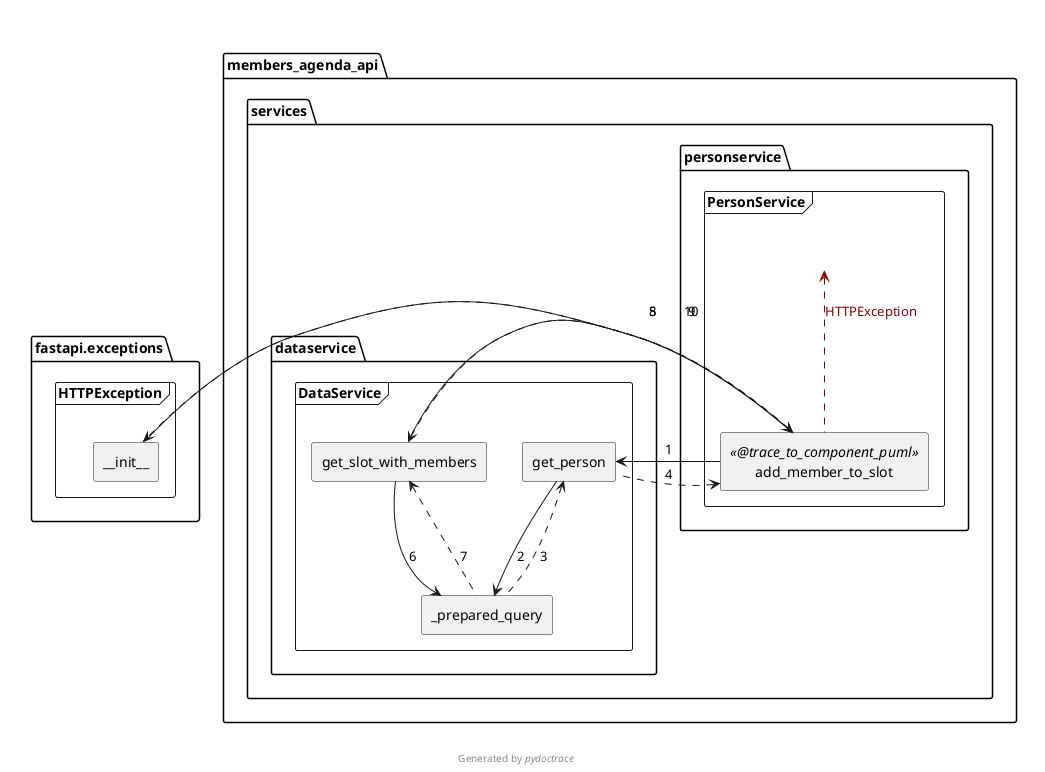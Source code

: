 @startuml members_agenda_api.services.personservice.add_member_to_slot-component
skinparam BoxPadding 10
skinparam componentStyle rectangle

rectangle None #line:transparent;text:transparent {
  package members_agenda_api {
    package services {
      package personservice {
        frame PersonService {
          label members_agenda_api.services.personservice.PersonService.HTTPException as " "
          [members_agenda_api.services.personservice.PersonService.add_member_to_slot] as "add_member_to_slot" << @trace_to_component_puml >>
        }
      }
      package dataservice {
        frame DataService {
          [members_agenda_api.services.dataservice.DataService.get_person] as "get_person"
          [members_agenda_api.services.dataservice.DataService._prepared_query] as "_prepared_query"
          [members_agenda_api.services.dataservice.DataService.get_slot_with_members] as "get_slot_with_members"
        }
      }
    }
  }
  package fastapi.exceptions {
    frame HTTPException {
      [fastapi.exceptions.HTTPException.~__init~__] as "~__init~__"
    }
  }
}
[members_agenda_api.services.personservice.PersonService.add_member_to_slot] .up.> members_agenda_api.services.personservice.PersonService.HTTPException #line:darkred;text:darkred : HTTPException
[members_agenda_api.services.personservice.PersonService.add_member_to_slot] -> [members_agenda_api.services.dataservice.DataService.get_person] : 1
[members_agenda_api.services.personservice.PersonService.add_member_to_slot] <. [members_agenda_api.services.dataservice.DataService.get_person] : 4
[members_agenda_api.services.dataservice.DataService.get_person] --> [members_agenda_api.services.dataservice.DataService._prepared_query] : 2
[members_agenda_api.services.dataservice.DataService.get_person] <.. [members_agenda_api.services.dataservice.DataService._prepared_query] : 3
[members_agenda_api.services.personservice.PersonService.add_member_to_slot] -> [members_agenda_api.services.dataservice.DataService.get_slot_with_members] : 5
[members_agenda_api.services.personservice.PersonService.add_member_to_slot] <. [members_agenda_api.services.dataservice.DataService.get_slot_with_members] : 8
[members_agenda_api.services.dataservice.DataService.get_slot_with_members] --> [members_agenda_api.services.dataservice.DataService._prepared_query] : 6
[members_agenda_api.services.dataservice.DataService.get_slot_with_members] <.. [members_agenda_api.services.dataservice.DataService._prepared_query] : 7
[members_agenda_api.services.personservice.PersonService.add_member_to_slot] -> [fastapi.exceptions.HTTPException.~__init~__] : 9
[members_agenda_api.services.personservice.PersonService.add_member_to_slot] <. [fastapi.exceptions.HTTPException.~__init~__] : 10

footer Generated by //pydoctrace//
@enduml
